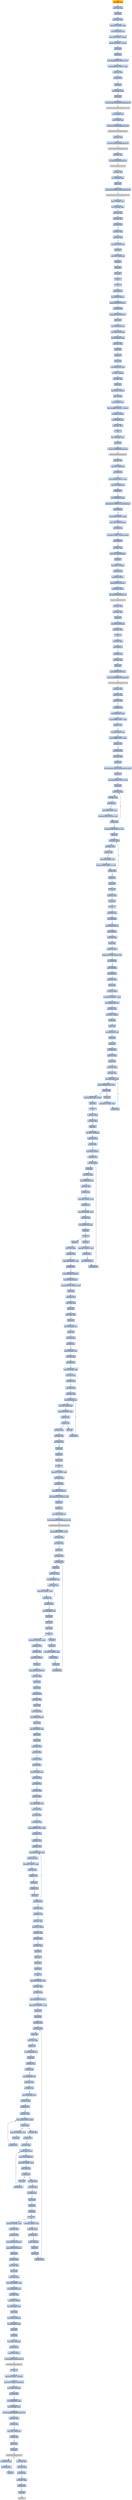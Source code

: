 digraph G {
node[shape=rectangle,style=filled,fillcolor=lightsteelblue,color=lightsteelblue]
bgcolor="transparent"
a0x0040e459call_0x00415e2b[label="start\ncall 0x00415e2b",color="lightgrey",fillcolor="orange"];
a0x00415e2bmovl_edi_edi[label="0x00415e2b\nmovl %edi, %edi"];
a0x00415e2dpushl_ebp[label="0x00415e2d\npushl %ebp"];
a0x00415e2emovl_esp_ebp[label="0x00415e2e\nmovl %esp, %ebp"];
a0x00415e30subl_0x10UINT8_esp[label="0x00415e30\nsubl $0x10<UINT8>, %esp"];
a0x00415e33movl_0x004255d4_eax[label="0x00415e33\nmovl 0x004255d4, %eax"];
a0x00415e38andl_0x0UINT8__8ebp_[label="0x00415e38\nandl $0x0<UINT8>, -8(%ebp)"];
a0x00415e3candl_0x0UINT8__4ebp_[label="0x00415e3c\nandl $0x0<UINT8>, -4(%ebp)"];
a0x00415e40pushl_ebx[label="0x00415e40\npushl %ebx"];
a0x00415e41pushl_edi[label="0x00415e41\npushl %edi"];
a0x00415e42movl_0xbb40e64eUINT32_edi[label="0x00415e42\nmovl $0xbb40e64e<UINT32>, %edi"];
a0x00415e47movl_0xffff0000UINT32_ebx[label="0x00415e47\nmovl $0xffff0000<UINT32>, %ebx"];
a0x00415e4ccmpl_edi_eax[label="0x00415e4c\ncmpl %edi, %eax"];
a0x00415e4eje_0x00415e5d[label="0x00415e4e\nje 0x00415e5d"];
a0x00415e5dpushl_esi[label="0x00415e5d\npushl %esi"];
a0x00415e5eleal__8ebp__eax[label="0x00415e5e\nleal -8(%ebp), %eax"];
a0x00415e61pushl_eax[label="0x00415e61\npushl %eax"];
a0x00415e62call_GetSystemTimeAsFileTime_kernel32_dll[label="0x00415e62\ncall GetSystemTimeAsFileTime@kernel32.dll"];
GetSystemTimeAsFileTime_kernel32_dll[label="GetSystemTimeAsFileTime@kernel32.dll",color="lightgrey",fillcolor="lightgrey"];
a0x00415e68movl__4ebp__esi[label="0x00415e68\nmovl -4(%ebp), %esi"];
a0x00415e6bxorl__8ebp__esi[label="0x00415e6b\nxorl -8(%ebp), %esi"];
a0x00415e6ecall_GetCurrentProcessId_kernel32_dll[label="0x00415e6e\ncall GetCurrentProcessId@kernel32.dll"];
GetCurrentProcessId_kernel32_dll[label="GetCurrentProcessId@kernel32.dll",color="lightgrey",fillcolor="lightgrey"];
a0x00415e74xorl_eax_esi[label="0x00415e74\nxorl %eax, %esi"];
a0x00415e76call_GetCurrentThreadId_kernel32_dll[label="0x00415e76\ncall GetCurrentThreadId@kernel32.dll"];
GetCurrentThreadId_kernel32_dll[label="GetCurrentThreadId@kernel32.dll",color="lightgrey",fillcolor="lightgrey"];
a0x00415e7cxorl_eax_esi[label="0x00415e7c\nxorl %eax, %esi"];
a0x00415e7ecall_GetTickCount_kernel32_dll[label="0x00415e7e\ncall GetTickCount@kernel32.dll"];
GetTickCount_kernel32_dll[label="GetTickCount@kernel32.dll",color="lightgrey",fillcolor="lightgrey"];
a0x00415e84xorl_eax_esi[label="0x00415e84\nxorl %eax, %esi"];
a0x00415e86leal__16ebp__eax[label="0x00415e86\nleal -16(%ebp), %eax"];
a0x00415e89pushl_eax[label="0x00415e89\npushl %eax"];
a0x00415e8acall_QueryPerformanceCounter_kernel32_dll[label="0x00415e8a\ncall QueryPerformanceCounter@kernel32.dll"];
QueryPerformanceCounter_kernel32_dll[label="QueryPerformanceCounter@kernel32.dll",color="lightgrey",fillcolor="lightgrey"];
a0x00415e90movl__12ebp__eax[label="0x00415e90\nmovl -12(%ebp), %eax"];
a0x00415e93xorl__16ebp__eax[label="0x00415e93\nxorl -16(%ebp), %eax"];
a0x00415e96xorl_eax_esi[label="0x00415e96\nxorl %eax, %esi"];
a0x00415e98cmpl_edi_esi[label="0x00415e98\ncmpl %edi, %esi"];
a0x00415e9ajne_0x00415ea3[label="0x00415e9a\njne 0x00415ea3"];
a0x00415ea3testl_esi_ebx[label="0x00415ea3\ntestl %esi, %ebx"];
a0x00415ea5jne_0x00415eb3[label="0x00415ea5\njne 0x00415eb3"];
a0x00415eb3movl_esi_0x004255d4[label="0x00415eb3\nmovl %esi, 0x004255d4"];
a0x00415eb9notl_esi[label="0x00415eb9\nnotl %esi"];
a0x00415ebbmovl_esi_0x004255d8[label="0x00415ebb\nmovl %esi, 0x004255d8"];
a0x00415ec1popl_esi[label="0x00415ec1\npopl %esi"];
a0x00415ec2popl_edi[label="0x00415ec2\npopl %edi"];
a0x00415ec3popl_ebx[label="0x00415ec3\npopl %ebx"];
a0x00415ec4leave_[label="0x00415ec4\nleave "];
a0x00415ec5ret[label="0x00415ec5\nret"];
a0x0040e45ejmp_0x0040e2ec[label="0x0040e45e\njmp 0x0040e2ec"];
a0x0040e2ecpushl_0x58UINT8[label="0x0040e2ec\npushl $0x58<UINT8>"];
a0x0040e2eepushl_0x423970UINT32[label="0x0040e2ee\npushl $0x423970<UINT32>"];
a0x0040e2f3call_0x004120a0[label="0x0040e2f3\ncall 0x004120a0"];
a0x004120a0pushl_0x412100UINT32[label="0x004120a0\npushl $0x412100<UINT32>"];
a0x004120a5pushl_fs_0[label="0x004120a5\npushl %fs:0"];
a0x004120acmovl_0x10esp__eax[label="0x004120ac\nmovl 0x10(%esp), %eax"];
a0x004120b0movl_ebp_0x10esp_[label="0x004120b0\nmovl %ebp, 0x10(%esp)"];
a0x004120b4leal_0x10esp__ebp[label="0x004120b4\nleal 0x10(%esp), %ebp"];
a0x004120b8subl_eax_esp[label="0x004120b8\nsubl %eax, %esp"];
a0x004120bapushl_ebx[label="0x004120ba\npushl %ebx"];
a0x004120bbpushl_esi[label="0x004120bb\npushl %esi"];
a0x004120bcpushl_edi[label="0x004120bc\npushl %edi"];
a0x004120bdmovl_0x004255d4_eax[label="0x004120bd\nmovl 0x004255d4, %eax"];
a0x004120c2xorl_eax__4ebp_[label="0x004120c2\nxorl %eax, -4(%ebp)"];
a0x004120c5xorl_ebp_eax[label="0x004120c5\nxorl %ebp, %eax"];
a0x004120c7pushl_eax[label="0x004120c7\npushl %eax"];
a0x004120c8movl_esp__24ebp_[label="0x004120c8\nmovl %esp, -24(%ebp)"];
a0x004120cbpushl__8ebp_[label="0x004120cb\npushl -8(%ebp)"];
a0x004120cemovl__4ebp__eax[label="0x004120ce\nmovl -4(%ebp), %eax"];
a0x004120d1movl_0xfffffffeUINT32__4ebp_[label="0x004120d1\nmovl $0xfffffffe<UINT32>, -4(%ebp)"];
a0x004120d8movl_eax__8ebp_[label="0x004120d8\nmovl %eax, -8(%ebp)"];
a0x004120dbleal__16ebp__eax[label="0x004120db\nleal -16(%ebp), %eax"];
a0x004120demovl_eax_fs_0[label="0x004120de\nmovl %eax, %fs:0"];
a0x004120e4ret[label="0x004120e4\nret"];
a0x0040e2f8leal__104ebp__eax[label="0x0040e2f8\nleal -104(%ebp), %eax"];
a0x0040e2fbpushl_eax[label="0x0040e2fb\npushl %eax"];
a0x0040e2fccall_GetStartupInfoW_kernel32_dll[label="0x0040e2fc\ncall GetStartupInfoW@kernel32.dll"];
GetStartupInfoW_kernel32_dll[label="GetStartupInfoW@kernel32.dll",color="lightgrey",fillcolor="lightgrey"];
a0x0040e302xorl_esi_esi[label="0x0040e302\nxorl %esi, %esi"];
a0x0040e304cmpl_esi_0x00428348[label="0x0040e304\ncmpl %esi, 0x00428348"];
a0x0040e30ajne_0x0040e317[label="0x0040e30a\njne 0x0040e317"];
a0x0040e317movl_0x5a4dUINT32_eax[label="0x0040e317\nmovl $0x5a4d<UINT32>, %eax"];
a0x0040e31ccmpw_ax_0x00400000[label="0x0040e31c\ncmpw %ax, 0x00400000"];
a0x0040e323je_0x0040e32a[label="0x0040e323\nje 0x0040e32a"];
a0x0040e32amovl_0x0040003c_eax[label="0x0040e32a\nmovl 0x0040003c, %eax"];
a0x0040e32fcmpl_0x4550UINT32_0x400000eax_[label="0x0040e32f\ncmpl $0x4550<UINT32>, 0x400000(%eax)"];
a0x0040e339jne_0x0040e325[label="0x0040e339\njne 0x0040e325"];
a0x0040e33bmovl_0x10bUINT32_ecx[label="0x0040e33b\nmovl $0x10b<UINT32>, %ecx"];
a0x0040e340cmpw_cx_0x400018eax_[label="0x0040e340\ncmpw %cx, 0x400018(%eax)"];
a0x0040e347jne_0x0040e325[label="0x0040e347\njne 0x0040e325"];
a0x0040e349cmpl_0xeUINT8_0x400074eax_[label="0x0040e349\ncmpl $0xe<UINT8>, 0x400074(%eax)"];
a0x0040e350jbe_0x0040e325[label="0x0040e350\njbe 0x0040e325"];
a0x0040e352xorl_ecx_ecx[label="0x0040e352\nxorl %ecx, %ecx"];
a0x0040e354cmpl_esi_0x4000e8eax_[label="0x0040e354\ncmpl %esi, 0x4000e8(%eax)"];
a0x0040e35asetne_cl[label="0x0040e35a\nsetne %cl"];
a0x0040e35dmovl_ecx__28ebp_[label="0x0040e35d\nmovl %ecx, -28(%ebp)"];
a0x0040e360call_0x0041228f[label="0x0040e360\ncall 0x0041228f"];
a0x0041228fpushl_0x0UINT8[label="0x0041228f\npushl $0x0<UINT8>"];
a0x00412291pushl_0x1000UINT32[label="0x00412291\npushl $0x1000<UINT32>"];
a0x00412296pushl_0x0UINT8[label="0x00412296\npushl $0x0<UINT8>"];
a0x00412298call_HeapCreate_kernel32_dll[label="0x00412298\ncall HeapCreate@kernel32.dll"];
HeapCreate_kernel32_dll[label="HeapCreate@kernel32.dll",color="lightgrey",fillcolor="lightgrey"];
a0x0041229exorl_ecx_ecx[label="0x0041229e\nxorl %ecx, %ecx"];
a0x004122a0testl_eax_eax[label="0x004122a0\ntestl %eax, %eax"];
a0x004122a2setne_cl[label="0x004122a2\nsetne %cl"];
a0x004122a5movl_eax_0x004278f0[label="0x004122a5\nmovl %eax, 0x004278f0"];
a0x004122aamovl_ecx_eax[label="0x004122aa\nmovl %ecx, %eax"];
a0x004122acret[label="0x004122ac\nret"];
a0x0040e365testl_eax_eax[label="0x0040e365\ntestl %eax, %eax"];
a0x0040e367jne_0x0040e371[label="0x0040e367\njne 0x0040e371"];
a0x0040e371call_0x004114e8[label="0x0040e371\ncall 0x004114e8"];
a0x004114e8movl_edi_edi[label="0x004114e8\nmovl %edi, %edi"];
a0x004114eapushl_edi[label="0x004114ea\npushl %edi"];
a0x004114ebpushl_0x41f160UINT32[label="0x004114eb\npushl $0x41f160<UINT32>"];
a0x004114f0call_GetModuleHandleW_kernel32_dll[label="0x004114f0\ncall GetModuleHandleW@kernel32.dll"];
GetModuleHandleW_kernel32_dll[label="GetModuleHandleW@kernel32.dll",color="lightgrey",fillcolor="lightgrey"];
a0x004114f6movl_eax_edi[label="0x004114f6\nmovl %eax, %edi"];
a0x004114f8testl_edi_edi[label="0x004114f8\ntestl %edi, %edi"];
a0x004114fajne_0x00411505[label="0x004114fa\njne 0x00411505"];
a0x004114fccall_0x00411235[label="0x004114fc\ncall 0x00411235"];
a0x00411235movl_0x00425d5c_eax[label="0x00411235\nmovl 0x00425d5c, %eax"];
a0x0041123acmpl_0xffffffffUINT8_eax[label="0x0041123a\ncmpl $0xffffffff<UINT8>, %eax"];
a0x0041123dje_0x00411255[label="0x0041123d\nje 0x00411255"];
a0x00411255movl_0x00425d60_eax[label="0x00411255\nmovl 0x00425d60, %eax"];
a0x0041125acmpl_0xffffffffUINT8_eax[label="0x0041125a\ncmpl $0xffffffff<UINT8>, %eax"];
a0x0041125dje_0x0041126d[label="0x0041125d\nje 0x0041126d"];
a0x0041126djmp_0x00412393[label="0x0041126d\njmp 0x00412393"];
a0x00412393movl_edi_edi[label="0x00412393\nmovl %edi, %edi"];
a0x00412395pushl_ebx[label="0x00412395\npushl %ebx"];
a0x00412396movl_DeleteCriticalSection_kernel32_dll_ebx[label="0x00412396\nmovl DeleteCriticalSection@kernel32.dll, %ebx"];
a0x0041239cpushl_esi[label="0x0041239c\npushl %esi"];
a0x0041239dmovl_0x425db0UINT32_esi[label="0x0041239d\nmovl $0x425db0<UINT32>, %esi"];
a0x004123a2pushl_edi[label="0x004123a2\npushl %edi"];
a0x004123a3movl_esi__edi[label="0x004123a3\nmovl (%esi), %edi"];
a0x004123a5testl_edi_edi[label="0x004123a5\ntestl %edi, %edi"];
a0x004123a7je_0x004123bc[label="0x004123a7\nje 0x004123bc"];
a0x004123bcaddl_0x8UINT8_esi[label="0x004123bc\naddl $0x8<UINT8>, %esi"];
a0x004123bfcmpl_0x425ed0UINT32_esi[label="0x004123bf\ncmpl $0x425ed0<UINT32>, %esi"];
a0x004123c5jl_0x004123a3[label="0x004123c5\njl 0x004123a3"];
a0x004123c7movl_0x425db0UINT32_esi[label="0x004123c7\nmovl $0x425db0<UINT32>, %esi"];
a0x004123ccpopl_edi[label="0x004123cc\npopl %edi"];
a0x004123cdmovl_esi__eax[label="0x004123cd\nmovl (%esi), %eax"];
a0x004123cftestl_eax_eax[label="0x004123cf\ntestl %eax, %eax"];
a0x004123d1je_0x004123dc[label="0x004123d1\nje 0x004123dc"];
a0x004123dcaddl_0x8UINT8_esi[label="0x004123dc\naddl $0x8<UINT8>, %esi"];
a0x004123dfcmpl_0x425ed0UINT32_esi[label="0x004123df\ncmpl $0x425ed0<UINT32>, %esi"];
a0x004123e5jl_0x004123cd[label="0x004123e5\njl 0x004123cd"];
a0x004123e7popl_esi[label="0x004123e7\npopl %esi"];
a0x004123e8popl_ebx[label="0x004123e8\npopl %ebx"];
a0x004123e9ret[label="0x004123e9\nret"];
a0x00411501xorl_eax_eax[label="0x00411501\nxorl %eax, %eax"];
a0x00411503popl_edi[label="0x00411503\npopl %edi"];
a0x00411504ret[label="0x00411504\nret"];
a0x0040e376testl_eax_eax[label="0x0040e376\ntestl %eax, %eax"];
a0x0040e378jne_0x0040e382[label="0x0040e378\njne 0x0040e382"];
a0x0040e37apushl_0x10UINT8[label="0x0040e37a\npushl $0x10<UINT8>"];
a0x0040e37ccall_0x0040e2c3[label="0x0040e37c\ncall 0x0040e2c3"];
a0x0040e2c3movl_edi_edi[label="0x0040e2c3\nmovl %edi, %edi"];
a0x0040e2c5pushl_ebp[label="0x0040e2c5\npushl %ebp"];
a0x0040e2c6movl_esp_ebp[label="0x0040e2c6\nmovl %esp, %ebp"];
a0x0040e2c8cmpl_0x1UINT8_0x00427584[label="0x0040e2c8\ncmpl $0x1<UINT8>, 0x00427584"];
a0x0040e2cfjne_0x0040e2d6[label="0x0040e2cf\njne 0x0040e2d6"];
a0x0040e2d6pushl_0x8ebp_[label="0x0040e2d6\npushl 0x8(%ebp)"];
a0x0040e2d9call_0x004152e2[label="0x0040e2d9\ncall 0x004152e2"];
a0x004152e2movl_edi_edi[label="0x004152e2\nmovl %edi, %edi"];
a0x004152e4pushl_ebp[label="0x004152e4\npushl %ebp"];
a0x004152e5movl_esp_ebp[label="0x004152e5\nmovl %esp, %ebp"];
a0x004152e7subl_0x1fcUINT32_esp[label="0x004152e7\nsubl $0x1fc<UINT32>, %esp"];
a0x004152edmovl_0x004255d4_eax[label="0x004152ed\nmovl 0x004255d4, %eax"];
a0x004152f2xorl_ebp_eax[label="0x004152f2\nxorl %ebp, %eax"];
a0x004152f4movl_eax__4ebp_[label="0x004152f4\nmovl %eax, -4(%ebp)"];
a0x004152f7pushl_ebx[label="0x004152f7\npushl %ebx"];
a0x004152f8pushl_esi[label="0x004152f8\npushl %esi"];
a0x004152f9movl_0x8ebp__esi[label="0x004152f9\nmovl 0x8(%ebp), %esi"];
a0x004152fcpushl_edi[label="0x004152fc\npushl %edi"];
a0x004152fdpushl_esi[label="0x004152fd\npushl %esi"];
a0x004152fecall_0x004152bc[label="0x004152fe\ncall 0x004152bc"];
a0x004152bcmovl_edi_edi[label="0x004152bc\nmovl %edi, %edi"];
a0x004152bepushl_ebp[label="0x004152be\npushl %ebp"];
a0x004152bfmovl_esp_ebp[label="0x004152bf\nmovl %esp, %ebp"];
a0x004152c1xorl_eax_eax[label="0x004152c1\nxorl %eax, %eax"];
a0x004152c3movl_0x8ebp__ecx[label="0x004152c3\nmovl 0x8(%ebp), %ecx"];
a0x004152c6cmpl_0x41fa48eax8__ecx[label="0x004152c6\ncmpl 0x41fa48(,%eax,8), %ecx"];
a0x004152cdje_0x004152d9[label="0x004152cd\nje 0x004152d9"];
a0x004152cfincl_eax[label="0x004152cf\nincl %eax"];
a0x004152d0cmpl_0x16UINT8_eax[label="0x004152d0\ncmpl $0x16<UINT8>, %eax"];
a0x004152d3jb_0x004152c3[label="0x004152d3\njb 0x004152c3"];
a0x004152d9movl_0x41fa4ceax8__eax[label="0x004152d9\nmovl 0x41fa4c(,%eax,8), %eax"];
a0x004152e0popl_ebp[label="0x004152e0\npopl %ebp"];
a0x004152e1ret[label="0x004152e1\nret"];
a0x00415303movl_eax_edi[label="0x00415303\nmovl %eax, %edi"];
a0x00415305xorl_ebx_ebx[label="0x00415305\nxorl %ebx, %ebx"];
a0x00415307popl_ecx[label="0x00415307\npopl %ecx"];
a0x00415308movl_edi__508ebp_[label="0x00415308\nmovl %edi, -508(%ebp)"];
a0x0041530ecmpl_ebx_edi[label="0x0041530e\ncmpl %ebx, %edi"];
a0x00415310je_0x00415482[label="0x00415310\nje 0x00415482"];
a0x00415316pushl_0x3UINT8[label="0x00415316\npushl $0x3<UINT8>"];
a0x00415318call_0x0041c218[label="0x00415318\ncall 0x0041c218"];
a0x0041c218movl_edi_edi[label="0x0041c218\nmovl %edi, %edi"];
a0x0041c21apushl_ebp[label="0x0041c21a\npushl %ebp"];
a0x0041c21bmovl_esp_ebp[label="0x0041c21b\nmovl %esp, %ebp"];
a0x0041c21dmovl_0x8ebp__ecx[label="0x0041c21d\nmovl 0x8(%ebp), %ecx"];
a0x0041c220testl_ecx_ecx[label="0x0041c220\ntestl %ecx, %ecx"];
a0x0041c222js_0x0041c242[label="0x0041c222\njs 0x0041c242"];
a0x0041c224cmpl_0x2UINT8_ecx[label="0x0041c224\ncmpl $0x2<UINT8>, %ecx"];
a0x0041c227jle_0x0041c235[label="0x0041c227\njle 0x0041c235"];
a0x0041c229cmpl_0x3UINT8_ecx[label="0x0041c229\ncmpl $0x3<UINT8>, %ecx"];
a0x0041c22cjne_0x0041c242[label="0x0041c22c\njne 0x0041c242"];
a0x0041c22emovl_0x00427584_eax[label="0x0041c22e\nmovl 0x00427584, %eax"];
a0x0041c233popl_ebp[label="0x0041c233\npopl %ebp"];
a0x0041c234ret[label="0x0041c234\nret"];
a0x0041531dpopl_ecx[label="0x0041531d\npopl %ecx"];
a0x0041531ecmpl_0x1UINT8_eax[label="0x0041531e\ncmpl $0x1<UINT8>, %eax"];
a0x00415321je_0x0041542e[label="0x00415321\nje 0x0041542e"];
a0x00415327pushl_0x3UINT8[label="0x00415327\npushl $0x3<UINT8>"];
a0x00415329call_0x0041c218[label="0x00415329\ncall 0x0041c218"];
a0x0041532epopl_ecx[label="0x0041532e\npopl %ecx"];
a0x0041532ftestl_eax_eax[label="0x0041532f\ntestl %eax, %eax"];
a0x00415331jne_0x00415340[label="0x00415331\njne 0x00415340"];
a0x00415340cmpl_0xfcUINT32_esi[label="0x00415340\ncmpl $0xfc<UINT32>, %esi"];
a0x00415346je_0x00415482[label="0x00415346\nje 0x00415482"];
a0x0041534cpushl_0x41fb84UINT32[label="0x0041534c\npushl $0x41fb84<UINT32>"];
a0x00415351pushl_0x314UINT32[label="0x00415351\npushl $0x314<UINT32>"];
a0x00415356movl_0x427a70UINT32_edi[label="0x00415356\nmovl $0x427a70<UINT32>, %edi"];
a0x0041535bpushl_edi[label="0x0041535b\npushl %edi"];
a0x0041535ccall_0x0041c1b5[label="0x0041535c\ncall 0x0041c1b5"];
a0x0041c1b5movl_edi_edi[label="0x0041c1b5\nmovl %edi, %edi"];
a0x0041c1b7pushl_ebp[label="0x0041c1b7\npushl %ebp"];
a0x0041c1b8movl_esp_ebp[label="0x0041c1b8\nmovl %esp, %ebp"];
a0x0041c1bapushl_esi[label="0x0041c1ba\npushl %esi"];
a0x0041c1bbmovl_0x8ebp__esi[label="0x0041c1bb\nmovl 0x8(%ebp), %esi"];
a0x0041c1bepushl_edi[label="0x0041c1be\npushl %edi"];
a0x0041c1bftestl_esi_esi[label="0x0041c1bf\ntestl %esi, %esi"];
a0x0041c1c1je_0x0041c1ca[label="0x0041c1c1\nje 0x0041c1ca"];
a0x0041c1c3movl_0xcebp__edi[label="0x0041c1c3\nmovl 0xc(%ebp), %edi"];
a0x0041c1c6testl_edi_edi[label="0x0041c1c6\ntestl %edi, %edi"];
a0x0041c1c8jne_0x0041c1df[label="0x0041c1c8\njne 0x0041c1df"];
a0x0041c1dfmovl_0x10ebp__eax[label="0x0041c1df\nmovl 0x10(%ebp), %eax"];
a0x0041c1e2testl_eax_eax[label="0x0041c1e2\ntestl %eax, %eax"];
a0x0041c1e4jne_0x0041c1eb[label="0x0041c1e4\njne 0x0041c1eb"];
a0x0041c1ebmovl_esi_edx[label="0x0041c1eb\nmovl %esi, %edx"];
a0x0041c1edsubl_eax_edx[label="0x0041c1ed\nsubl %eax, %edx"];
a0x0041c1efmovzwl_eax__ecx[label="0x0041c1ef\nmovzwl (%eax), %ecx"];
a0x0041c1f2movw_cx_edxeax_[label="0x0041c1f2\nmovw %cx, (%edx,%eax)"];
a0x0041c1f6addl_0x2UINT8_eax[label="0x0041c1f6\naddl $0x2<UINT8>, %eax"];
a0x0041c1f9testw_cx_cx[label="0x0041c1f9\ntestw %cx, %cx"];
a0x0041c1fcje_0x0041c201[label="0x0041c1fc\nje 0x0041c201"];
a0x0041c1fedecl_edi[label="0x0041c1fe\ndecl %edi"];
a0x0041c1ffjne_0x0041c1ef[label="0x0041c1ff\njne 0x0041c1ef"];
a0x0041c201xorl_eax_eax[label="0x0041c201\nxorl %eax, %eax"];
a0x0041c203testl_edi_edi[label="0x0041c203\ntestl %edi, %edi"];
a0x0041c205jne_0x0041c1db[label="0x0041c205\njne 0x0041c1db"];
a0x0041c1dbpopl_edi[label="0x0041c1db\npopl %edi"];
a0x0041c1dcpopl_esi[label="0x0041c1dc\npopl %esi"];
a0x0041c1ddpopl_ebp[label="0x0041c1dd\npopl %ebp"];
a0x0041c1deret[label="0x0041c1de\nret"];
a0x00415361addl_0xcUINT8_esp[label="0x00415361\naddl $0xc<UINT8>, %esp"];
a0x00415364testl_eax_eax[label="0x00415364\ntestl %eax, %eax"];
a0x00415366jne_0x00415424[label="0x00415366\njne 0x00415424"];
a0x0041536cpushl_0x104UINT32[label="0x0041536c\npushl $0x104<UINT32>"];
a0x00415371movl_0x427aa2UINT32_esi[label="0x00415371\nmovl $0x427aa2<UINT32>, %esi"];
a0x00415376pushl_esi[label="0x00415376\npushl %esi"];
a0x00415377pushl_ebx[label="0x00415377\npushl %ebx"];
a0x00415378movw_ax_0x00427caa[label="0x00415378\nmovw %ax, 0x00427caa"];
a0x0041537ecall_GetModuleFileNameW_kernel32_dll[label="0x0041537e\ncall GetModuleFileNameW@kernel32.dll"];
GetModuleFileNameW_kernel32_dll[label="GetModuleFileNameW@kernel32.dll",color="lightgrey",fillcolor="lightgrey"];
a0x00415384movl_0x2fbUINT32_ebx[label="0x00415384\nmovl $0x2fb<UINT32>, %ebx"];
a0x00415389testl_eax_eax[label="0x00415389\ntestl %eax, %eax"];
a0x0041538bjne_0x004153ac[label="0x0041538b\njne 0x004153ac"];
a0x004153acpushl_esi[label="0x004153ac\npushl %esi"];
a0x004153adcall_0x00414c50[label="0x004153ad\ncall 0x00414c50"];
a0x00414c50movl_edi_edi[label="0x00414c50\nmovl %edi, %edi"];
a0x00414c52pushl_ebp[label="0x00414c52\npushl %ebp"];
a0x00414c53movl_esp_ebp[label="0x00414c53\nmovl %esp, %ebp"];
a0x00414c55movl_0x8ebp__eax[label="0x00414c55\nmovl 0x8(%ebp), %eax"];
a0x00414c58movw_eax__cx[label="0x00414c58\nmovw (%eax), %cx"];
a0x00414c5baddl_0x2UINT8_eax[label="0x00414c5b\naddl $0x2<UINT8>, %eax"];
a0x00414c5etestw_cx_cx[label="0x00414c5e\ntestw %cx, %cx"];
a0x00414c61jne_0x00414c58[label="0x00414c61\njne 0x00414c58"];
a0x00414c63subl_0x8ebp__eax[label="0x00414c63\nsubl 0x8(%ebp), %eax"];
a0x00414c66sarl_eax[label="0x00414c66\nsarl %eax"];
a0x00414c68decl_eax[label="0x00414c68\ndecl %eax"];
a0x00414c69popl_ebp[label="0x00414c69\npopl %ebp"];
a0x00414c6aret[label="0x00414c6a\nret"];
a0x004153b2incl_eax[label="0x004153b2\nincl %eax"];
a0x004153b3popl_ecx[label="0x004153b3\npopl %ecx"];
a0x004153b4cmpl_0x3cUINT8_eax[label="0x004153b4\ncmpl $0x3c<UINT8>, %eax"];
a0x004153b7jbe_0x004153e3[label="0x004153b7\njbe 0x004153e3"];
a0x004153b9pushl_esi[label="0x004153b9\npushl %esi"];
a0x004153bacall_0x00414c50[label="0x004153ba\ncall 0x00414c50"];
a0x004153bfleal_0x427a2ceax2__eax[label="0x004153bf\nleal 0x427a2c(,%eax,2), %eax"];
a0x004153c6movl_eax_ecx[label="0x004153c6\nmovl %eax, %ecx"];
a0x004153c8subl_esi_ecx[label="0x004153c8\nsubl %esi, %ecx"];
a0x004153capushl_0x3UINT8[label="0x004153ca\npushl $0x3<UINT8>"];
a0x004153ccsarl_ecx[label="0x004153cc\nsarl %ecx"];
a0x004153cepushl_0x41fb4cUINT32[label="0x004153ce\npushl $0x41fb4c<UINT32>"];
a0x004153d3subl_ecx_ebx[label="0x004153d3\nsubl %ecx, %ebx"];
a0x004153d5pushl_ebx[label="0x004153d5\npushl %ebx"];
a0x004153d6pushl_eax[label="0x004153d6\npushl %eax"];
a0x004153d7call_0x004156a6[label="0x004153d7\ncall 0x004156a6"];
a0x004156a6movl_edi_edi[label="0x004156a6\nmovl %edi, %edi"];
a0x004156a8pushl_ebp[label="0x004156a8\npushl %ebp"];
a0x004156a9movl_esp_ebp[label="0x004156a9\nmovl %esp, %ebp"];
a0x004156abmovl_0x8ebp__edx[label="0x004156ab\nmovl 0x8(%ebp), %edx"];
a0x004156aepushl_ebx[label="0x004156ae\npushl %ebx"];
a0x004156afmovl_0x14ebp__ebx[label="0x004156af\nmovl 0x14(%ebp), %ebx"];
a0x004156b2pushl_esi[label="0x004156b2\npushl %esi"];
a0x004156b3pushl_edi[label="0x004156b3\npushl %edi"];
a0x004156b4testl_ebx_ebx[label="0x004156b4\ntestl %ebx, %ebx"];
a0x004156b6jne_0x004156c8[label="0x004156b6\njne 0x004156c8"];
a0x004156c8testl_edx_edx[label="0x004156c8\ntestl %edx, %edx"];
a0x004156caje_0x004156d3[label="0x004156ca\nje 0x004156d3"];
a0x004156ccmovl_0xcebp__edi[label="0x004156cc\nmovl 0xc(%ebp), %edi"];
a0x004156cftestl_edi_edi[label="0x004156cf\ntestl %edi, %edi"];
a0x004156d1jne_0x004156e6[label="0x004156d1\njne 0x004156e6"];
a0x004156e6testl_ebx_ebx[label="0x004156e6\ntestl %ebx, %ebx"];
a0x004156e8jne_0x004156f1[label="0x004156e8\njne 0x004156f1"];
a0x004156f1movl_0x10ebp__ecx[label="0x004156f1\nmovl 0x10(%ebp), %ecx"];
a0x004156f4testl_ecx_ecx[label="0x004156f4\ntestl %ecx, %ecx"];
a0x004156f6jne_0x004156ff[label="0x004156f6\njne 0x004156ff"];
a0x004156ffmovl_edx_eax[label="0x004156ff\nmovl %edx, %eax"];
a0x00415701cmpl_0xffffffffUINT8_ebx[label="0x00415701\ncmpl $0xffffffff<UINT8>, %ebx"];
a0x00415704jne_0x0041571e[label="0x00415704\njne 0x0041571e"];
a0x0041571emovl_ecx_esi[label="0x0041571e\nmovl %ecx, %esi"];
a0x00415720subl_edx_esi[label="0x00415720\nsubl %edx, %esi"];
a0x00415722movzwl_esieax__ecx[label="0x00415722\nmovzwl (%esi,%eax), %ecx"];
a0x00415726movw_cx_eax_[label="0x00415726\nmovw %cx, (%eax)"];
a0x00415729addl_0x2UINT8_eax[label="0x00415729\naddl $0x2<UINT8>, %eax"];
a0x0041572ctestw_cx_cx[label="0x0041572c\ntestw %cx, %cx"];
a0x0041572fje_0x00415737[label="0x0041572f\nje 0x00415737"];
a0x00415731decl_edi[label="0x00415731\ndecl %edi"];
a0x00415732je_0x00415737[label="0x00415732\nje 0x00415737"];
a0x00415734decl_ebx[label="0x00415734\ndecl %ebx"];
a0x00415735jne_0x00415722[label="0x00415735\njne 0x00415722"];
a0x00415737testl_ebx_ebx[label="0x00415737\ntestl %ebx, %ebx"];
a0x00415739jne_0x00415740[label="0x00415739\njne 0x00415740"];
a0x0041573bxorl_ecx_ecx[label="0x0041573b\nxorl %ecx, %ecx"];
a0x0041573dmovw_cx_eax_[label="0x0041573d\nmovw %cx, (%eax)"];
a0x00415740testl_edi_edi[label="0x00415740\ntestl %edi, %edi"];
a0x00415742jne_0x004156c1[label="0x00415742\njne 0x004156c1"];
a0x004156c1xorl_eax_eax[label="0x004156c1\nxorl %eax, %eax"];
a0x004156c3popl_edi[label="0x004156c3\npopl %edi"];
a0x004156c4popl_esi[label="0x004156c4\npopl %esi"];
a0x004156c5popl_ebx[label="0x004156c5\npopl %ebx"];
a0x004156c6popl_ebp[label="0x004156c6\npopl %ebp"];
a0x004156c7ret[label="0x004156c7\nret"];
a0x004153dcaddl_0x14UINT8_esp[label="0x004153dc\naddl $0x14<UINT8>, %esp"];
a0x004153dftestl_eax_eax[label="0x004153df\ntestl %eax, %eax"];
a0x004153e1jne_0x004153a0[label="0x004153e1\njne 0x004153a0"];
a0x004153e3pushl_0x41fb44UINT32[label="0x004153e3\npushl $0x41fb44<UINT32>"];
a0x004153e8movl_0x314UINT32_esi[label="0x004153e8\nmovl $0x314<UINT32>, %esi"];
a0x004153edpushl_esi[label="0x004153ed\npushl %esi"];
a0x004153eepushl_edi[label="0x004153ee\npushl %edi"];
a0x004153efcall_0x0041c140[label="0x004153ef\ncall 0x0041c140"];
a0x0041c140movl_edi_edi[label="0x0041c140\nmovl %edi, %edi"];
a0x0041c142pushl_ebp[label="0x0041c142\npushl %ebp"];
a0x0041c143movl_esp_ebp[label="0x0041c143\nmovl %esp, %ebp"];
a0x0041c145pushl_esi[label="0x0041c145\npushl %esi"];
a0x0041c146movl_0x8ebp__esi[label="0x0041c146\nmovl 0x8(%ebp), %esi"];
a0x0041c149pushl_edi[label="0x0041c149\npushl %edi"];
a0x0041c14atestl_esi_esi[label="0x0041c14a\ntestl %esi, %esi"];
a0x0041c14cje_0x0041c155[label="0x0041c14c\nje 0x0041c155"];
a0x0041c14emovl_0xcebp__edi[label="0x0041c14e\nmovl 0xc(%ebp), %edi"];
a0x0041c151testl_edi_edi[label="0x0041c151\ntestl %edi, %edi"];
a0x0041c153jne_0x0041c16a[label="0x0041c153\njne 0x0041c16a"];
a0x0041c16amovl_0x10ebp__ecx[label="0x0041c16a\nmovl 0x10(%ebp), %ecx"];
a0x0041c16dtestl_ecx_ecx[label="0x0041c16d\ntestl %ecx, %ecx"];
a0x0041c16fjne_0x0041c178[label="0x0041c16f\njne 0x0041c178"];
a0x0041c178movl_esi_edx[label="0x0041c178\nmovl %esi, %edx"];
a0x0041c17acmpw_0x0UINT8_edx_[label="0x0041c17a\ncmpw $0x0<UINT8>, (%edx)"];
a0x0041c17eje_0x0041c186[label="0x0041c17e\nje 0x0041c186"];
a0x0041c180addl_0x2UINT8_edx[label="0x0041c180\naddl $0x2<UINT8>, %edx"];
a0x0041c183decl_edi[label="0x0041c183\ndecl %edi"];
a0x0041c184jne_0x0041c17a[label="0x0041c184\njne 0x0041c17a"];
a0x0041c186testl_edi_edi[label="0x0041c186\ntestl %edi, %edi"];
a0x0041c188je_0x0041c171[label="0x0041c188\nje 0x0041c171"];
a0x0041c18asubl_ecx_edx[label="0x0041c18a\nsubl %ecx, %edx"];
a0x0041c18cmovzwl_ecx__eax[label="0x0041c18c\nmovzwl (%ecx), %eax"];
a0x0041c18fmovw_ax_edxecx_[label="0x0041c18f\nmovw %ax, (%edx,%ecx)"];
a0x0041c193addl_0x2UINT8_ecx[label="0x0041c193\naddl $0x2<UINT8>, %ecx"];
a0x0041c196testw_ax_ax[label="0x0041c196\ntestw %ax, %ax"];
a0x0041c199je_0x0041c19e[label="0x0041c199\nje 0x0041c19e"];
a0x0041c19bdecl_edi[label="0x0041c19b\ndecl %edi"];
a0x0041c19cjne_0x0041c18c[label="0x0041c19c\njne 0x0041c18c"];
a0x0041c19exorl_eax_eax[label="0x0041c19e\nxorl %eax, %eax"];
a0x0041c1a0testl_edi_edi[label="0x0041c1a0\ntestl %edi, %edi"];
a0x0041c1a2jne_0x0041c166[label="0x0041c1a2\njne 0x0041c166"];
a0x0041c166popl_edi[label="0x0041c166\npopl %edi"];
a0x0041c167popl_esi[label="0x0041c167\npopl %esi"];
a0x0041c168popl_ebp[label="0x0041c168\npopl %ebp"];
a0x0041c169ret[label="0x0041c169\nret"];
a0x004153f4addl_0xcUINT8_esp[label="0x004153f4\naddl $0xc<UINT8>, %esp"];
a0x004153f7testl_eax_eax[label="0x004153f7\ntestl %eax, %eax"];
a0x004153f9jne_0x004153a0[label="0x004153f9\njne 0x004153a0"];
a0x004153fbpushl__508ebp_[label="0x004153fb\npushl -508(%ebp)"];
a0x00415401pushl_esi[label="0x00415401\npushl %esi"];
a0x00415402pushl_edi[label="0x00415402\npushl %edi"];
a0x00415403call_0x0041c140[label="0x00415403\ncall 0x0041c140"];
a0x00415408addl_0xcUINT8_esp[label="0x00415408\naddl $0xc<UINT8>, %esp"];
a0x0041540btestl_eax_eax[label="0x0041540b\ntestl %eax, %eax"];
a0x0041540djne_0x004153a0[label="0x0041540d\njne 0x004153a0"];
a0x0041540fpushl_0x12010UINT32[label="0x0041540f\npushl $0x12010<UINT32>"];
a0x00415414pushl_0x41faf8UINT32[label="0x00415414\npushl $0x41faf8<UINT32>"];
a0x00415419pushl_edi[label="0x00415419\npushl %edi"];
a0x0041541acall_0x0041bfd4[label="0x0041541a\ncall 0x0041bfd4"];
a0x0041bfd4movl_edi_edi[label="0x0041bfd4\nmovl %edi, %edi"];
a0x0041bfd6pushl_ebp[label="0x0041bfd6\npushl %ebp"];
a0x0041bfd7movl_esp_ebp[label="0x0041bfd7\nmovl %esp, %ebp"];
a0x0041bfd9subl_0x24UINT8_esp[label="0x0041bfd9\nsubl $0x24<UINT8>, %esp"];
a0x0041bfdcmovl_0x004255d4_eax[label="0x0041bfdc\nmovl 0x004255d4, %eax"];
a0x0041bfe1xorl_ebp_eax[label="0x0041bfe1\nxorl %ebp, %eax"];
a0x0041bfe3movl_eax__4ebp_[label="0x0041bfe3\nmovl %eax, -4(%ebp)"];
a0x0041bfe6movl_0x8ebp__eax[label="0x0041bfe6\nmovl 0x8(%ebp), %eax"];
a0x0041bfe9pushl_ebx[label="0x0041bfe9\npushl %ebx"];
a0x0041bfeamovl_eax__32ebp_[label="0x0041bfea\nmovl %eax, -32(%ebp)"];
a0x0041bfedmovl_0xcebp__eax[label="0x0041bfed\nmovl 0xc(%ebp), %eax"];
a0x0041bff0pushl_esi[label="0x0041bff0\npushl %esi"];
a0x0041bff1pushl_edi[label="0x0041bff1\npushl %edi"];
a0x0041bff2movl_eax__28ebp_[label="0x0041bff2\nmovl %eax, -28(%ebp)"];
a0x0041bff5call_0x004111ef[label="0x0041bff5\ncall 0x004111ef"];
a0x004111efpushl_0x0UINT8[label="0x004111ef\npushl $0x0<UINT8>"];
a0x004111f1call_EncodePointer_kernel32_dll[label="0x004111f1\ncall EncodePointer@kernel32.dll"];
EncodePointer_kernel32_dll[label="EncodePointer@kernel32.dll",color="lightgrey",fillcolor="lightgrey"];
a0x004111f7ret[label="0x004111f7\nret"];
a0x0041bffaandl_0x0UINT8__20ebp_[label="0x0041bffa\nandl $0x0<UINT8>, -20(%ebp)"];
a0x0041bffecmpl_0x0UINT8_0x004281f4[label="0x0041bffe\ncmpl $0x0<UINT8>, 0x004281f4"];
a0x0041c005movl_eax__24ebp_[label="0x0041c005\nmovl %eax, -24(%ebp)"];
a0x0041c008jne_0x0041c087[label="0x0041c008\njne 0x0041c087"];
a0x0041c087movl_0x00428200_eax[label="0x0041c087\nmovl 0x00428200, %eax"];
a0x0041c08cmovl__24ebp__ecx[label="0x0041c08c\nmovl -24(%ebp), %ecx"];
a0x0041c08fmovl_DecodePointer_kernel32_dll_esi[label="0x0041c08f\nmovl DecodePointer@kernel32.dll, %esi"];
a0x0041c095cmpl_ecx_eax[label="0x0041c095\ncmpl %ecx, %eax"];
a0x0041c097je_0x0041c0e0[label="0x0041c097\nje 0x0041c0e0"];
a0x0041c099cmpl_ecx_0x00428204[label="0x0041c099\ncmpl %ecx, 0x00428204"];
a0x0041c09fje_0x0041c0e0[label="0x0041c09f\nje 0x0041c0e0"];
a0x0041c0a1pushl_eax[label="0x0041c0a1\npushl %eax"];
a0x0041c0a2call_esi[label="0x0041c0a2\ncall %esi"];
DecodePointer_kernel32_dll[label="DecodePointer@kernel32.dll",color="lightgrey",fillcolor="lightgrey"];
a0x0041c0a4pushl_0x00428204[label="0x0041c0a4\npushl 0x00428204"];
a0x0041c0aamovl_eax_edi[label="0x0041c0aa\nmovl %eax, %edi"];
a0x0041c0accall_esi[label="0x0041c0ac\ncall %esi"];
a0x0041c0aemovl_eax_ebx[label="0x0041c0ae\nmovl %eax, %ebx"];
a0x0041c0b0testl_edi_edi[label="0x0041c0b0\ntestl %edi, %edi"];
a0x0041c0b2je_0x0041c0e0[label="0x0041c0b2\nje 0x0041c0e0"];
a0x0041c0b4testl_ebx_ebx[label="0x0041c0b4\ntestl %ebx, %ebx"];
a0x0041c0b6je_0x0041c0e0[label="0x0041c0b6\nje 0x0041c0e0"];
a0x0041c0b8call_edi[label="0x0041c0b8\ncall %edi"];
a0x2eddc2c4[label="0x2eddc2c4",color="lightgrey",fillcolor="lightgrey"];
a0x0040e459call_0x00415e2b -> a0x00415e2bmovl_edi_edi [color="#000000"];
a0x00415e2bmovl_edi_edi -> a0x00415e2dpushl_ebp [color="#000000"];
a0x00415e2dpushl_ebp -> a0x00415e2emovl_esp_ebp [color="#000000"];
a0x00415e2emovl_esp_ebp -> a0x00415e30subl_0x10UINT8_esp [color="#000000"];
a0x00415e30subl_0x10UINT8_esp -> a0x00415e33movl_0x004255d4_eax [color="#000000"];
a0x00415e33movl_0x004255d4_eax -> a0x00415e38andl_0x0UINT8__8ebp_ [color="#000000"];
a0x00415e38andl_0x0UINT8__8ebp_ -> a0x00415e3candl_0x0UINT8__4ebp_ [color="#000000"];
a0x00415e3candl_0x0UINT8__4ebp_ -> a0x00415e40pushl_ebx [color="#000000"];
a0x00415e40pushl_ebx -> a0x00415e41pushl_edi [color="#000000"];
a0x00415e41pushl_edi -> a0x00415e42movl_0xbb40e64eUINT32_edi [color="#000000"];
a0x00415e42movl_0xbb40e64eUINT32_edi -> a0x00415e47movl_0xffff0000UINT32_ebx [color="#000000"];
a0x00415e47movl_0xffff0000UINT32_ebx -> a0x00415e4ccmpl_edi_eax [color="#000000"];
a0x00415e4ccmpl_edi_eax -> a0x00415e4eje_0x00415e5d [color="#000000"];
a0x00415e4eje_0x00415e5d -> a0x00415e5dpushl_esi [color="#000000",label="T"];
a0x00415e5dpushl_esi -> a0x00415e5eleal__8ebp__eax [color="#000000"];
a0x00415e5eleal__8ebp__eax -> a0x00415e61pushl_eax [color="#000000"];
a0x00415e61pushl_eax -> a0x00415e62call_GetSystemTimeAsFileTime_kernel32_dll [color="#000000"];
a0x00415e62call_GetSystemTimeAsFileTime_kernel32_dll -> GetSystemTimeAsFileTime_kernel32_dll [color="#000000"];
GetSystemTimeAsFileTime_kernel32_dll -> a0x00415e68movl__4ebp__esi [color="#000000"];
a0x00415e68movl__4ebp__esi -> a0x00415e6bxorl__8ebp__esi [color="#000000"];
a0x00415e6bxorl__8ebp__esi -> a0x00415e6ecall_GetCurrentProcessId_kernel32_dll [color="#000000"];
a0x00415e6ecall_GetCurrentProcessId_kernel32_dll -> GetCurrentProcessId_kernel32_dll [color="#000000"];
GetCurrentProcessId_kernel32_dll -> a0x00415e74xorl_eax_esi [color="#000000"];
a0x00415e74xorl_eax_esi -> a0x00415e76call_GetCurrentThreadId_kernel32_dll [color="#000000"];
a0x00415e76call_GetCurrentThreadId_kernel32_dll -> GetCurrentThreadId_kernel32_dll [color="#000000"];
GetCurrentThreadId_kernel32_dll -> a0x00415e7cxorl_eax_esi [color="#000000"];
a0x00415e7cxorl_eax_esi -> a0x00415e7ecall_GetTickCount_kernel32_dll [color="#000000"];
a0x00415e7ecall_GetTickCount_kernel32_dll -> GetTickCount_kernel32_dll [color="#000000"];
GetTickCount_kernel32_dll -> a0x00415e84xorl_eax_esi [color="#000000"];
a0x00415e84xorl_eax_esi -> a0x00415e86leal__16ebp__eax [color="#000000"];
a0x00415e86leal__16ebp__eax -> a0x00415e89pushl_eax [color="#000000"];
a0x00415e89pushl_eax -> a0x00415e8acall_QueryPerformanceCounter_kernel32_dll [color="#000000"];
a0x00415e8acall_QueryPerformanceCounter_kernel32_dll -> QueryPerformanceCounter_kernel32_dll [color="#000000"];
QueryPerformanceCounter_kernel32_dll -> a0x00415e90movl__12ebp__eax [color="#000000"];
a0x00415e90movl__12ebp__eax -> a0x00415e93xorl__16ebp__eax [color="#000000"];
a0x00415e93xorl__16ebp__eax -> a0x00415e96xorl_eax_esi [color="#000000"];
a0x00415e96xorl_eax_esi -> a0x00415e98cmpl_edi_esi [color="#000000"];
a0x00415e98cmpl_edi_esi -> a0x00415e9ajne_0x00415ea3 [color="#000000"];
a0x00415e9ajne_0x00415ea3 -> a0x00415ea3testl_esi_ebx [color="#000000",label="T"];
a0x00415ea3testl_esi_ebx -> a0x00415ea5jne_0x00415eb3 [color="#000000"];
a0x00415ea5jne_0x00415eb3 -> a0x00415eb3movl_esi_0x004255d4 [color="#000000",label="T"];
a0x00415eb3movl_esi_0x004255d4 -> a0x00415eb9notl_esi [color="#000000"];
a0x00415eb9notl_esi -> a0x00415ebbmovl_esi_0x004255d8 [color="#000000"];
a0x00415ebbmovl_esi_0x004255d8 -> a0x00415ec1popl_esi [color="#000000"];
a0x00415ec1popl_esi -> a0x00415ec2popl_edi [color="#000000"];
a0x00415ec2popl_edi -> a0x00415ec3popl_ebx [color="#000000"];
a0x00415ec3popl_ebx -> a0x00415ec4leave_ [color="#000000"];
a0x00415ec4leave_ -> a0x00415ec5ret [color="#000000"];
a0x00415ec5ret -> a0x0040e45ejmp_0x0040e2ec [color="#000000"];
a0x0040e45ejmp_0x0040e2ec -> a0x0040e2ecpushl_0x58UINT8 [color="#000000"];
a0x0040e2ecpushl_0x58UINT8 -> a0x0040e2eepushl_0x423970UINT32 [color="#000000"];
a0x0040e2eepushl_0x423970UINT32 -> a0x0040e2f3call_0x004120a0 [color="#000000"];
a0x0040e2f3call_0x004120a0 -> a0x004120a0pushl_0x412100UINT32 [color="#000000"];
a0x004120a0pushl_0x412100UINT32 -> a0x004120a5pushl_fs_0 [color="#000000"];
a0x004120a5pushl_fs_0 -> a0x004120acmovl_0x10esp__eax [color="#000000"];
a0x004120acmovl_0x10esp__eax -> a0x004120b0movl_ebp_0x10esp_ [color="#000000"];
a0x004120b0movl_ebp_0x10esp_ -> a0x004120b4leal_0x10esp__ebp [color="#000000"];
a0x004120b4leal_0x10esp__ebp -> a0x004120b8subl_eax_esp [color="#000000"];
a0x004120b8subl_eax_esp -> a0x004120bapushl_ebx [color="#000000"];
a0x004120bapushl_ebx -> a0x004120bbpushl_esi [color="#000000"];
a0x004120bbpushl_esi -> a0x004120bcpushl_edi [color="#000000"];
a0x004120bcpushl_edi -> a0x004120bdmovl_0x004255d4_eax [color="#000000"];
a0x004120bdmovl_0x004255d4_eax -> a0x004120c2xorl_eax__4ebp_ [color="#000000"];
a0x004120c2xorl_eax__4ebp_ -> a0x004120c5xorl_ebp_eax [color="#000000"];
a0x004120c5xorl_ebp_eax -> a0x004120c7pushl_eax [color="#000000"];
a0x004120c7pushl_eax -> a0x004120c8movl_esp__24ebp_ [color="#000000"];
a0x004120c8movl_esp__24ebp_ -> a0x004120cbpushl__8ebp_ [color="#000000"];
a0x004120cbpushl__8ebp_ -> a0x004120cemovl__4ebp__eax [color="#000000"];
a0x004120cemovl__4ebp__eax -> a0x004120d1movl_0xfffffffeUINT32__4ebp_ [color="#000000"];
a0x004120d1movl_0xfffffffeUINT32__4ebp_ -> a0x004120d8movl_eax__8ebp_ [color="#000000"];
a0x004120d8movl_eax__8ebp_ -> a0x004120dbleal__16ebp__eax [color="#000000"];
a0x004120dbleal__16ebp__eax -> a0x004120demovl_eax_fs_0 [color="#000000"];
a0x004120demovl_eax_fs_0 -> a0x004120e4ret [color="#000000"];
a0x004120e4ret -> a0x0040e2f8leal__104ebp__eax [color="#000000"];
a0x0040e2f8leal__104ebp__eax -> a0x0040e2fbpushl_eax [color="#000000"];
a0x0040e2fbpushl_eax -> a0x0040e2fccall_GetStartupInfoW_kernel32_dll [color="#000000"];
a0x0040e2fccall_GetStartupInfoW_kernel32_dll -> GetStartupInfoW_kernel32_dll [color="#000000"];
GetStartupInfoW_kernel32_dll -> a0x0040e302xorl_esi_esi [color="#000000"];
a0x0040e302xorl_esi_esi -> a0x0040e304cmpl_esi_0x00428348 [color="#000000"];
a0x0040e304cmpl_esi_0x00428348 -> a0x0040e30ajne_0x0040e317 [color="#000000"];
a0x0040e30ajne_0x0040e317 -> a0x0040e317movl_0x5a4dUINT32_eax [color="#000000",label="T"];
a0x0040e317movl_0x5a4dUINT32_eax -> a0x0040e31ccmpw_ax_0x00400000 [color="#000000"];
a0x0040e31ccmpw_ax_0x00400000 -> a0x0040e323je_0x0040e32a [color="#000000"];
a0x0040e323je_0x0040e32a -> a0x0040e32amovl_0x0040003c_eax [color="#000000",label="T"];
a0x0040e32amovl_0x0040003c_eax -> a0x0040e32fcmpl_0x4550UINT32_0x400000eax_ [color="#000000"];
a0x0040e32fcmpl_0x4550UINT32_0x400000eax_ -> a0x0040e339jne_0x0040e325 [color="#000000"];
a0x0040e339jne_0x0040e325 -> a0x0040e33bmovl_0x10bUINT32_ecx [color="#000000",label="F"];
a0x0040e33bmovl_0x10bUINT32_ecx -> a0x0040e340cmpw_cx_0x400018eax_ [color="#000000"];
a0x0040e340cmpw_cx_0x400018eax_ -> a0x0040e347jne_0x0040e325 [color="#000000"];
a0x0040e347jne_0x0040e325 -> a0x0040e349cmpl_0xeUINT8_0x400074eax_ [color="#000000",label="F"];
a0x0040e349cmpl_0xeUINT8_0x400074eax_ -> a0x0040e350jbe_0x0040e325 [color="#000000"];
a0x0040e350jbe_0x0040e325 -> a0x0040e352xorl_ecx_ecx [color="#000000",label="F"];
a0x0040e352xorl_ecx_ecx -> a0x0040e354cmpl_esi_0x4000e8eax_ [color="#000000"];
a0x0040e354cmpl_esi_0x4000e8eax_ -> a0x0040e35asetne_cl [color="#000000"];
a0x0040e35asetne_cl -> a0x0040e35dmovl_ecx__28ebp_ [color="#000000"];
a0x0040e35dmovl_ecx__28ebp_ -> a0x0040e360call_0x0041228f [color="#000000"];
a0x0040e360call_0x0041228f -> a0x0041228fpushl_0x0UINT8 [color="#000000"];
a0x0041228fpushl_0x0UINT8 -> a0x00412291pushl_0x1000UINT32 [color="#000000"];
a0x00412291pushl_0x1000UINT32 -> a0x00412296pushl_0x0UINT8 [color="#000000"];
a0x00412296pushl_0x0UINT8 -> a0x00412298call_HeapCreate_kernel32_dll [color="#000000"];
a0x00412298call_HeapCreate_kernel32_dll -> HeapCreate_kernel32_dll [color="#000000"];
HeapCreate_kernel32_dll -> a0x0041229exorl_ecx_ecx [color="#000000"];
a0x0041229exorl_ecx_ecx -> a0x004122a0testl_eax_eax [color="#000000"];
a0x004122a0testl_eax_eax -> a0x004122a2setne_cl [color="#000000"];
a0x004122a2setne_cl -> a0x004122a5movl_eax_0x004278f0 [color="#000000"];
a0x004122a5movl_eax_0x004278f0 -> a0x004122aamovl_ecx_eax [color="#000000"];
a0x004122aamovl_ecx_eax -> a0x004122acret [color="#000000"];
a0x004122acret -> a0x0040e365testl_eax_eax [color="#000000"];
a0x0040e365testl_eax_eax -> a0x0040e367jne_0x0040e371 [color="#000000"];
a0x0040e367jne_0x0040e371 -> a0x0040e371call_0x004114e8 [color="#000000",label="T"];
a0x0040e371call_0x004114e8 -> a0x004114e8movl_edi_edi [color="#000000"];
a0x004114e8movl_edi_edi -> a0x004114eapushl_edi [color="#000000"];
a0x004114eapushl_edi -> a0x004114ebpushl_0x41f160UINT32 [color="#000000"];
a0x004114ebpushl_0x41f160UINT32 -> a0x004114f0call_GetModuleHandleW_kernel32_dll [color="#000000"];
a0x004114f0call_GetModuleHandleW_kernel32_dll -> GetModuleHandleW_kernel32_dll [color="#000000"];
GetModuleHandleW_kernel32_dll -> a0x004114f6movl_eax_edi [color="#000000"];
a0x004114f6movl_eax_edi -> a0x004114f8testl_edi_edi [color="#000000"];
a0x004114f8testl_edi_edi -> a0x004114fajne_0x00411505 [color="#000000"];
a0x004114fajne_0x00411505 -> a0x004114fccall_0x00411235 [color="#000000",label="F"];
a0x004114fccall_0x00411235 -> a0x00411235movl_0x00425d5c_eax [color="#000000"];
a0x00411235movl_0x00425d5c_eax -> a0x0041123acmpl_0xffffffffUINT8_eax [color="#000000"];
a0x0041123acmpl_0xffffffffUINT8_eax -> a0x0041123dje_0x00411255 [color="#000000"];
a0x0041123dje_0x00411255 -> a0x00411255movl_0x00425d60_eax [color="#000000",label="T"];
a0x00411255movl_0x00425d60_eax -> a0x0041125acmpl_0xffffffffUINT8_eax [color="#000000"];
a0x0041125acmpl_0xffffffffUINT8_eax -> a0x0041125dje_0x0041126d [color="#000000"];
a0x0041125dje_0x0041126d -> a0x0041126djmp_0x00412393 [color="#000000",label="T"];
a0x0041126djmp_0x00412393 -> a0x00412393movl_edi_edi [color="#000000"];
a0x00412393movl_edi_edi -> a0x00412395pushl_ebx [color="#000000"];
a0x00412395pushl_ebx -> a0x00412396movl_DeleteCriticalSection_kernel32_dll_ebx [color="#000000"];
a0x00412396movl_DeleteCriticalSection_kernel32_dll_ebx -> a0x0041239cpushl_esi [color="#000000"];
a0x0041239cpushl_esi -> a0x0041239dmovl_0x425db0UINT32_esi [color="#000000"];
a0x0041239dmovl_0x425db0UINT32_esi -> a0x004123a2pushl_edi [color="#000000"];
a0x004123a2pushl_edi -> a0x004123a3movl_esi__edi [color="#000000"];
a0x004123a3movl_esi__edi -> a0x004123a5testl_edi_edi [color="#000000"];
a0x004123a5testl_edi_edi -> a0x004123a7je_0x004123bc [color="#000000"];
a0x004123a7je_0x004123bc -> a0x004123bcaddl_0x8UINT8_esi [color="#000000",label="T"];
a0x004123bcaddl_0x8UINT8_esi -> a0x004123bfcmpl_0x425ed0UINT32_esi [color="#000000"];
a0x004123bfcmpl_0x425ed0UINT32_esi -> a0x004123c5jl_0x004123a3 [color="#000000"];
a0x004123c5jl_0x004123a3 -> a0x004123a3movl_esi__edi [color="#000000",label="T"];
a0x004123c5jl_0x004123a3 -> a0x004123c7movl_0x425db0UINT32_esi [color="#000000",label="F"];
a0x004123c7movl_0x425db0UINT32_esi -> a0x004123ccpopl_edi [color="#000000"];
a0x004123ccpopl_edi -> a0x004123cdmovl_esi__eax [color="#000000"];
a0x004123cdmovl_esi__eax -> a0x004123cftestl_eax_eax [color="#000000"];
a0x004123cftestl_eax_eax -> a0x004123d1je_0x004123dc [color="#000000"];
a0x004123d1je_0x004123dc -> a0x004123dcaddl_0x8UINT8_esi [color="#000000",label="T"];
a0x004123dcaddl_0x8UINT8_esi -> a0x004123dfcmpl_0x425ed0UINT32_esi [color="#000000"];
a0x004123dfcmpl_0x425ed0UINT32_esi -> a0x004123e5jl_0x004123cd [color="#000000"];
a0x004123e5jl_0x004123cd -> a0x004123cdmovl_esi__eax [color="#000000",label="T"];
a0x004123e5jl_0x004123cd -> a0x004123e7popl_esi [color="#000000",label="F"];
a0x004123e7popl_esi -> a0x004123e8popl_ebx [color="#000000"];
a0x004123e8popl_ebx -> a0x004123e9ret [color="#000000"];
a0x004123e9ret -> a0x00411501xorl_eax_eax [color="#000000"];
a0x00411501xorl_eax_eax -> a0x00411503popl_edi [color="#000000"];
a0x00411503popl_edi -> a0x00411504ret [color="#000000"];
a0x00411504ret -> a0x0040e376testl_eax_eax [color="#000000"];
a0x0040e376testl_eax_eax -> a0x0040e378jne_0x0040e382 [color="#000000"];
a0x0040e378jne_0x0040e382 -> a0x0040e37apushl_0x10UINT8 [color="#000000",label="F"];
a0x0040e37apushl_0x10UINT8 -> a0x0040e37ccall_0x0040e2c3 [color="#000000"];
a0x0040e37ccall_0x0040e2c3 -> a0x0040e2c3movl_edi_edi [color="#000000"];
a0x0040e2c3movl_edi_edi -> a0x0040e2c5pushl_ebp [color="#000000"];
a0x0040e2c5pushl_ebp -> a0x0040e2c6movl_esp_ebp [color="#000000"];
a0x0040e2c6movl_esp_ebp -> a0x0040e2c8cmpl_0x1UINT8_0x00427584 [color="#000000"];
a0x0040e2c8cmpl_0x1UINT8_0x00427584 -> a0x0040e2cfjne_0x0040e2d6 [color="#000000"];
a0x0040e2cfjne_0x0040e2d6 -> a0x0040e2d6pushl_0x8ebp_ [color="#000000",label="T"];
a0x0040e2d6pushl_0x8ebp_ -> a0x0040e2d9call_0x004152e2 [color="#000000"];
a0x0040e2d9call_0x004152e2 -> a0x004152e2movl_edi_edi [color="#000000"];
a0x004152e2movl_edi_edi -> a0x004152e4pushl_ebp [color="#000000"];
a0x004152e4pushl_ebp -> a0x004152e5movl_esp_ebp [color="#000000"];
a0x004152e5movl_esp_ebp -> a0x004152e7subl_0x1fcUINT32_esp [color="#000000"];
a0x004152e7subl_0x1fcUINT32_esp -> a0x004152edmovl_0x004255d4_eax [color="#000000"];
a0x004152edmovl_0x004255d4_eax -> a0x004152f2xorl_ebp_eax [color="#000000"];
a0x004152f2xorl_ebp_eax -> a0x004152f4movl_eax__4ebp_ [color="#000000"];
a0x004152f4movl_eax__4ebp_ -> a0x004152f7pushl_ebx [color="#000000"];
a0x004152f7pushl_ebx -> a0x004152f8pushl_esi [color="#000000"];
a0x004152f8pushl_esi -> a0x004152f9movl_0x8ebp__esi [color="#000000"];
a0x004152f9movl_0x8ebp__esi -> a0x004152fcpushl_edi [color="#000000"];
a0x004152fcpushl_edi -> a0x004152fdpushl_esi [color="#000000"];
a0x004152fdpushl_esi -> a0x004152fecall_0x004152bc [color="#000000"];
a0x004152fecall_0x004152bc -> a0x004152bcmovl_edi_edi [color="#000000"];
a0x004152bcmovl_edi_edi -> a0x004152bepushl_ebp [color="#000000"];
a0x004152bepushl_ebp -> a0x004152bfmovl_esp_ebp [color="#000000"];
a0x004152bfmovl_esp_ebp -> a0x004152c1xorl_eax_eax [color="#000000"];
a0x004152c1xorl_eax_eax -> a0x004152c3movl_0x8ebp__ecx [color="#000000"];
a0x004152c3movl_0x8ebp__ecx -> a0x004152c6cmpl_0x41fa48eax8__ecx [color="#000000"];
a0x004152c6cmpl_0x41fa48eax8__ecx -> a0x004152cdje_0x004152d9 [color="#000000"];
a0x004152cdje_0x004152d9 -> a0x004152cfincl_eax [color="#000000",label="F"];
a0x004152cfincl_eax -> a0x004152d0cmpl_0x16UINT8_eax [color="#000000"];
a0x004152d0cmpl_0x16UINT8_eax -> a0x004152d3jb_0x004152c3 [color="#000000"];
a0x004152d3jb_0x004152c3 -> a0x004152c3movl_0x8ebp__ecx [color="#000000",label="T"];
a0x004152cdje_0x004152d9 -> a0x004152d9movl_0x41fa4ceax8__eax [color="#000000",label="T"];
a0x004152d9movl_0x41fa4ceax8__eax -> a0x004152e0popl_ebp [color="#000000"];
a0x004152e0popl_ebp -> a0x004152e1ret [color="#000000"];
a0x004152e1ret -> a0x00415303movl_eax_edi [color="#000000"];
a0x00415303movl_eax_edi -> a0x00415305xorl_ebx_ebx [color="#000000"];
a0x00415305xorl_ebx_ebx -> a0x00415307popl_ecx [color="#000000"];
a0x00415307popl_ecx -> a0x00415308movl_edi__508ebp_ [color="#000000"];
a0x00415308movl_edi__508ebp_ -> a0x0041530ecmpl_ebx_edi [color="#000000"];
a0x0041530ecmpl_ebx_edi -> a0x00415310je_0x00415482 [color="#000000"];
a0x00415310je_0x00415482 -> a0x00415316pushl_0x3UINT8 [color="#000000",label="F"];
a0x00415316pushl_0x3UINT8 -> a0x00415318call_0x0041c218 [color="#000000"];
a0x00415318call_0x0041c218 -> a0x0041c218movl_edi_edi [color="#000000"];
a0x0041c218movl_edi_edi -> a0x0041c21apushl_ebp [color="#000000"];
a0x0041c21apushl_ebp -> a0x0041c21bmovl_esp_ebp [color="#000000"];
a0x0041c21bmovl_esp_ebp -> a0x0041c21dmovl_0x8ebp__ecx [color="#000000"];
a0x0041c21dmovl_0x8ebp__ecx -> a0x0041c220testl_ecx_ecx [color="#000000"];
a0x0041c220testl_ecx_ecx -> a0x0041c222js_0x0041c242 [color="#000000"];
a0x0041c222js_0x0041c242 -> a0x0041c224cmpl_0x2UINT8_ecx [color="#000000",label="F"];
a0x0041c224cmpl_0x2UINT8_ecx -> a0x0041c227jle_0x0041c235 [color="#000000"];
a0x0041c227jle_0x0041c235 -> a0x0041c229cmpl_0x3UINT8_ecx [color="#000000",label="F"];
a0x0041c229cmpl_0x3UINT8_ecx -> a0x0041c22cjne_0x0041c242 [color="#000000"];
a0x0041c22cjne_0x0041c242 -> a0x0041c22emovl_0x00427584_eax [color="#000000",label="F"];
a0x0041c22emovl_0x00427584_eax -> a0x0041c233popl_ebp [color="#000000"];
a0x0041c233popl_ebp -> a0x0041c234ret [color="#000000"];
a0x0041c234ret -> a0x0041531dpopl_ecx [color="#000000"];
a0x0041531dpopl_ecx -> a0x0041531ecmpl_0x1UINT8_eax [color="#000000"];
a0x0041531ecmpl_0x1UINT8_eax -> a0x00415321je_0x0041542e [color="#000000"];
a0x00415321je_0x0041542e -> a0x00415327pushl_0x3UINT8 [color="#000000",label="F"];
a0x00415327pushl_0x3UINT8 -> a0x00415329call_0x0041c218 [color="#000000"];
a0x00415329call_0x0041c218 -> a0x0041c218movl_edi_edi [color="#000000"];
a0x0041c234ret -> a0x0041532epopl_ecx [color="#000000"];
a0x0041532epopl_ecx -> a0x0041532ftestl_eax_eax [color="#000000"];
a0x0041532ftestl_eax_eax -> a0x00415331jne_0x00415340 [color="#000000"];
a0x00415331jne_0x00415340 -> a0x00415340cmpl_0xfcUINT32_esi [color="#000000",label="T"];
a0x00415340cmpl_0xfcUINT32_esi -> a0x00415346je_0x00415482 [color="#000000"];
a0x00415346je_0x00415482 -> a0x0041534cpushl_0x41fb84UINT32 [color="#000000",label="F"];
a0x0041534cpushl_0x41fb84UINT32 -> a0x00415351pushl_0x314UINT32 [color="#000000"];
a0x00415351pushl_0x314UINT32 -> a0x00415356movl_0x427a70UINT32_edi [color="#000000"];
a0x00415356movl_0x427a70UINT32_edi -> a0x0041535bpushl_edi [color="#000000"];
a0x0041535bpushl_edi -> a0x0041535ccall_0x0041c1b5 [color="#000000"];
a0x0041535ccall_0x0041c1b5 -> a0x0041c1b5movl_edi_edi [color="#000000"];
a0x0041c1b5movl_edi_edi -> a0x0041c1b7pushl_ebp [color="#000000"];
a0x0041c1b7pushl_ebp -> a0x0041c1b8movl_esp_ebp [color="#000000"];
a0x0041c1b8movl_esp_ebp -> a0x0041c1bapushl_esi [color="#000000"];
a0x0041c1bapushl_esi -> a0x0041c1bbmovl_0x8ebp__esi [color="#000000"];
a0x0041c1bbmovl_0x8ebp__esi -> a0x0041c1bepushl_edi [color="#000000"];
a0x0041c1bepushl_edi -> a0x0041c1bftestl_esi_esi [color="#000000"];
a0x0041c1bftestl_esi_esi -> a0x0041c1c1je_0x0041c1ca [color="#000000"];
a0x0041c1c1je_0x0041c1ca -> a0x0041c1c3movl_0xcebp__edi [color="#000000",label="F"];
a0x0041c1c3movl_0xcebp__edi -> a0x0041c1c6testl_edi_edi [color="#000000"];
a0x0041c1c6testl_edi_edi -> a0x0041c1c8jne_0x0041c1df [color="#000000"];
a0x0041c1c8jne_0x0041c1df -> a0x0041c1dfmovl_0x10ebp__eax [color="#000000",label="T"];
a0x0041c1dfmovl_0x10ebp__eax -> a0x0041c1e2testl_eax_eax [color="#000000"];
a0x0041c1e2testl_eax_eax -> a0x0041c1e4jne_0x0041c1eb [color="#000000"];
a0x0041c1e4jne_0x0041c1eb -> a0x0041c1ebmovl_esi_edx [color="#000000",label="T"];
a0x0041c1ebmovl_esi_edx -> a0x0041c1edsubl_eax_edx [color="#000000"];
a0x0041c1edsubl_eax_edx -> a0x0041c1efmovzwl_eax__ecx [color="#000000"];
a0x0041c1efmovzwl_eax__ecx -> a0x0041c1f2movw_cx_edxeax_ [color="#000000"];
a0x0041c1f2movw_cx_edxeax_ -> a0x0041c1f6addl_0x2UINT8_eax [color="#000000"];
a0x0041c1f6addl_0x2UINT8_eax -> a0x0041c1f9testw_cx_cx [color="#000000"];
a0x0041c1f9testw_cx_cx -> a0x0041c1fcje_0x0041c201 [color="#000000"];
a0x0041c1fcje_0x0041c201 -> a0x0041c1fedecl_edi [color="#000000",label="F"];
a0x0041c1fedecl_edi -> a0x0041c1ffjne_0x0041c1ef [color="#000000"];
a0x0041c1ffjne_0x0041c1ef -> a0x0041c1efmovzwl_eax__ecx [color="#000000",label="T"];
a0x0041c1fcje_0x0041c201 -> a0x0041c201xorl_eax_eax [color="#000000",label="T"];
a0x0041c201xorl_eax_eax -> a0x0041c203testl_edi_edi [color="#000000"];
a0x0041c203testl_edi_edi -> a0x0041c205jne_0x0041c1db [color="#000000"];
a0x0041c205jne_0x0041c1db -> a0x0041c1dbpopl_edi [color="#000000",label="T"];
a0x0041c1dbpopl_edi -> a0x0041c1dcpopl_esi [color="#000000"];
a0x0041c1dcpopl_esi -> a0x0041c1ddpopl_ebp [color="#000000"];
a0x0041c1ddpopl_ebp -> a0x0041c1deret [color="#000000"];
a0x0041c1deret -> a0x00415361addl_0xcUINT8_esp [color="#000000"];
a0x00415361addl_0xcUINT8_esp -> a0x00415364testl_eax_eax [color="#000000"];
a0x00415364testl_eax_eax -> a0x00415366jne_0x00415424 [color="#000000"];
a0x00415366jne_0x00415424 -> a0x0041536cpushl_0x104UINT32 [color="#000000",label="F"];
a0x0041536cpushl_0x104UINT32 -> a0x00415371movl_0x427aa2UINT32_esi [color="#000000"];
a0x00415371movl_0x427aa2UINT32_esi -> a0x00415376pushl_esi [color="#000000"];
a0x00415376pushl_esi -> a0x00415377pushl_ebx [color="#000000"];
a0x00415377pushl_ebx -> a0x00415378movw_ax_0x00427caa [color="#000000"];
a0x00415378movw_ax_0x00427caa -> a0x0041537ecall_GetModuleFileNameW_kernel32_dll [color="#000000"];
a0x0041537ecall_GetModuleFileNameW_kernel32_dll -> GetModuleFileNameW_kernel32_dll [color="#000000"];
GetModuleFileNameW_kernel32_dll -> a0x00415384movl_0x2fbUINT32_ebx [color="#000000"];
a0x00415384movl_0x2fbUINT32_ebx -> a0x00415389testl_eax_eax [color="#000000"];
a0x00415389testl_eax_eax -> a0x0041538bjne_0x004153ac [color="#000000"];
a0x0041538bjne_0x004153ac -> a0x004153acpushl_esi [color="#000000",label="T"];
a0x004153acpushl_esi -> a0x004153adcall_0x00414c50 [color="#000000"];
a0x004153adcall_0x00414c50 -> a0x00414c50movl_edi_edi [color="#000000"];
a0x00414c50movl_edi_edi -> a0x00414c52pushl_ebp [color="#000000"];
a0x00414c52pushl_ebp -> a0x00414c53movl_esp_ebp [color="#000000"];
a0x00414c53movl_esp_ebp -> a0x00414c55movl_0x8ebp__eax [color="#000000"];
a0x00414c55movl_0x8ebp__eax -> a0x00414c58movw_eax__cx [color="#000000"];
a0x00414c58movw_eax__cx -> a0x00414c5baddl_0x2UINT8_eax [color="#000000"];
a0x00414c5baddl_0x2UINT8_eax -> a0x00414c5etestw_cx_cx [color="#000000"];
a0x00414c5etestw_cx_cx -> a0x00414c61jne_0x00414c58 [color="#000000"];
a0x00414c61jne_0x00414c58 -> a0x00414c58movw_eax__cx [color="#000000",label="T"];
a0x00414c61jne_0x00414c58 -> a0x00414c63subl_0x8ebp__eax [color="#000000",label="F"];
a0x00414c63subl_0x8ebp__eax -> a0x00414c66sarl_eax [color="#000000"];
a0x00414c66sarl_eax -> a0x00414c68decl_eax [color="#000000"];
a0x00414c68decl_eax -> a0x00414c69popl_ebp [color="#000000"];
a0x00414c69popl_ebp -> a0x00414c6aret [color="#000000"];
a0x00414c6aret -> a0x004153b2incl_eax [color="#000000"];
a0x004153b2incl_eax -> a0x004153b3popl_ecx [color="#000000"];
a0x004153b3popl_ecx -> a0x004153b4cmpl_0x3cUINT8_eax [color="#000000"];
a0x004153b4cmpl_0x3cUINT8_eax -> a0x004153b7jbe_0x004153e3 [color="#000000"];
a0x004153b7jbe_0x004153e3 -> a0x004153b9pushl_esi [color="#000000",label="F"];
a0x004153b9pushl_esi -> a0x004153bacall_0x00414c50 [color="#000000"];
a0x004153bacall_0x00414c50 -> a0x00414c50movl_edi_edi [color="#000000"];
a0x00414c6aret -> a0x004153bfleal_0x427a2ceax2__eax [color="#000000"];
a0x004153bfleal_0x427a2ceax2__eax -> a0x004153c6movl_eax_ecx [color="#000000"];
a0x004153c6movl_eax_ecx -> a0x004153c8subl_esi_ecx [color="#000000"];
a0x004153c8subl_esi_ecx -> a0x004153capushl_0x3UINT8 [color="#000000"];
a0x004153capushl_0x3UINT8 -> a0x004153ccsarl_ecx [color="#000000"];
a0x004153ccsarl_ecx -> a0x004153cepushl_0x41fb4cUINT32 [color="#000000"];
a0x004153cepushl_0x41fb4cUINT32 -> a0x004153d3subl_ecx_ebx [color="#000000"];
a0x004153d3subl_ecx_ebx -> a0x004153d5pushl_ebx [color="#000000"];
a0x004153d5pushl_ebx -> a0x004153d6pushl_eax [color="#000000"];
a0x004153d6pushl_eax -> a0x004153d7call_0x004156a6 [color="#000000"];
a0x004153d7call_0x004156a6 -> a0x004156a6movl_edi_edi [color="#000000"];
a0x004156a6movl_edi_edi -> a0x004156a8pushl_ebp [color="#000000"];
a0x004156a8pushl_ebp -> a0x004156a9movl_esp_ebp [color="#000000"];
a0x004156a9movl_esp_ebp -> a0x004156abmovl_0x8ebp__edx [color="#000000"];
a0x004156abmovl_0x8ebp__edx -> a0x004156aepushl_ebx [color="#000000"];
a0x004156aepushl_ebx -> a0x004156afmovl_0x14ebp__ebx [color="#000000"];
a0x004156afmovl_0x14ebp__ebx -> a0x004156b2pushl_esi [color="#000000"];
a0x004156b2pushl_esi -> a0x004156b3pushl_edi [color="#000000"];
a0x004156b3pushl_edi -> a0x004156b4testl_ebx_ebx [color="#000000"];
a0x004156b4testl_ebx_ebx -> a0x004156b6jne_0x004156c8 [color="#000000"];
a0x004156b6jne_0x004156c8 -> a0x004156c8testl_edx_edx [color="#000000",label="T"];
a0x004156c8testl_edx_edx -> a0x004156caje_0x004156d3 [color="#000000"];
a0x004156caje_0x004156d3 -> a0x004156ccmovl_0xcebp__edi [color="#000000",label="F"];
a0x004156ccmovl_0xcebp__edi -> a0x004156cftestl_edi_edi [color="#000000"];
a0x004156cftestl_edi_edi -> a0x004156d1jne_0x004156e6 [color="#000000"];
a0x004156d1jne_0x004156e6 -> a0x004156e6testl_ebx_ebx [color="#000000",label="T"];
a0x004156e6testl_ebx_ebx -> a0x004156e8jne_0x004156f1 [color="#000000"];
a0x004156e8jne_0x004156f1 -> a0x004156f1movl_0x10ebp__ecx [color="#000000",label="T"];
a0x004156f1movl_0x10ebp__ecx -> a0x004156f4testl_ecx_ecx [color="#000000"];
a0x004156f4testl_ecx_ecx -> a0x004156f6jne_0x004156ff [color="#000000"];
a0x004156f6jne_0x004156ff -> a0x004156ffmovl_edx_eax [color="#000000",label="T"];
a0x004156ffmovl_edx_eax -> a0x00415701cmpl_0xffffffffUINT8_ebx [color="#000000"];
a0x00415701cmpl_0xffffffffUINT8_ebx -> a0x00415704jne_0x0041571e [color="#000000"];
a0x00415704jne_0x0041571e -> a0x0041571emovl_ecx_esi [color="#000000",label="T"];
a0x0041571emovl_ecx_esi -> a0x00415720subl_edx_esi [color="#000000"];
a0x00415720subl_edx_esi -> a0x00415722movzwl_esieax__ecx [color="#000000"];
a0x00415722movzwl_esieax__ecx -> a0x00415726movw_cx_eax_ [color="#000000"];
a0x00415726movw_cx_eax_ -> a0x00415729addl_0x2UINT8_eax [color="#000000"];
a0x00415729addl_0x2UINT8_eax -> a0x0041572ctestw_cx_cx [color="#000000"];
a0x0041572ctestw_cx_cx -> a0x0041572fje_0x00415737 [color="#000000"];
a0x0041572fje_0x00415737 -> a0x00415731decl_edi [color="#000000",label="F"];
a0x00415731decl_edi -> a0x00415732je_0x00415737 [color="#000000"];
a0x00415732je_0x00415737 -> a0x00415734decl_ebx [color="#000000",label="F"];
a0x00415734decl_ebx -> a0x00415735jne_0x00415722 [color="#000000"];
a0x00415735jne_0x00415722 -> a0x00415722movzwl_esieax__ecx [color="#000000",label="T"];
a0x00415735jne_0x00415722 -> a0x00415737testl_ebx_ebx [color="#000000",label="F"];
a0x00415737testl_ebx_ebx -> a0x00415739jne_0x00415740 [color="#000000"];
a0x00415739jne_0x00415740 -> a0x0041573bxorl_ecx_ecx [color="#000000",label="F"];
a0x0041573bxorl_ecx_ecx -> a0x0041573dmovw_cx_eax_ [color="#000000"];
a0x0041573dmovw_cx_eax_ -> a0x00415740testl_edi_edi [color="#000000"];
a0x00415740testl_edi_edi -> a0x00415742jne_0x004156c1 [color="#000000"];
a0x00415742jne_0x004156c1 -> a0x004156c1xorl_eax_eax [color="#000000",label="T"];
a0x004156c1xorl_eax_eax -> a0x004156c3popl_edi [color="#000000"];
a0x004156c3popl_edi -> a0x004156c4popl_esi [color="#000000"];
a0x004156c4popl_esi -> a0x004156c5popl_ebx [color="#000000"];
a0x004156c5popl_ebx -> a0x004156c6popl_ebp [color="#000000"];
a0x004156c6popl_ebp -> a0x004156c7ret [color="#000000"];
a0x004156c7ret -> a0x004153dcaddl_0x14UINT8_esp [color="#000000"];
a0x004153dcaddl_0x14UINT8_esp -> a0x004153dftestl_eax_eax [color="#000000"];
a0x004153dftestl_eax_eax -> a0x004153e1jne_0x004153a0 [color="#000000"];
a0x004153e1jne_0x004153a0 -> a0x004153e3pushl_0x41fb44UINT32 [color="#000000",label="F"];
a0x004153e3pushl_0x41fb44UINT32 -> a0x004153e8movl_0x314UINT32_esi [color="#000000"];
a0x004153e8movl_0x314UINT32_esi -> a0x004153edpushl_esi [color="#000000"];
a0x004153edpushl_esi -> a0x004153eepushl_edi [color="#000000"];
a0x004153eepushl_edi -> a0x004153efcall_0x0041c140 [color="#000000"];
a0x004153efcall_0x0041c140 -> a0x0041c140movl_edi_edi [color="#000000"];
a0x0041c140movl_edi_edi -> a0x0041c142pushl_ebp [color="#000000"];
a0x0041c142pushl_ebp -> a0x0041c143movl_esp_ebp [color="#000000"];
a0x0041c143movl_esp_ebp -> a0x0041c145pushl_esi [color="#000000"];
a0x0041c145pushl_esi -> a0x0041c146movl_0x8ebp__esi [color="#000000"];
a0x0041c146movl_0x8ebp__esi -> a0x0041c149pushl_edi [color="#000000"];
a0x0041c149pushl_edi -> a0x0041c14atestl_esi_esi [color="#000000"];
a0x0041c14atestl_esi_esi -> a0x0041c14cje_0x0041c155 [color="#000000"];
a0x0041c14cje_0x0041c155 -> a0x0041c14emovl_0xcebp__edi [color="#000000",label="F"];
a0x0041c14emovl_0xcebp__edi -> a0x0041c151testl_edi_edi [color="#000000"];
a0x0041c151testl_edi_edi -> a0x0041c153jne_0x0041c16a [color="#000000"];
a0x0041c153jne_0x0041c16a -> a0x0041c16amovl_0x10ebp__ecx [color="#000000",label="T"];
a0x0041c16amovl_0x10ebp__ecx -> a0x0041c16dtestl_ecx_ecx [color="#000000"];
a0x0041c16dtestl_ecx_ecx -> a0x0041c16fjne_0x0041c178 [color="#000000"];
a0x0041c16fjne_0x0041c178 -> a0x0041c178movl_esi_edx [color="#000000",label="T"];
a0x0041c178movl_esi_edx -> a0x0041c17acmpw_0x0UINT8_edx_ [color="#000000"];
a0x0041c17acmpw_0x0UINT8_edx_ -> a0x0041c17eje_0x0041c186 [color="#000000"];
a0x0041c17eje_0x0041c186 -> a0x0041c180addl_0x2UINT8_edx [color="#000000",label="F"];
a0x0041c180addl_0x2UINT8_edx -> a0x0041c183decl_edi [color="#000000"];
a0x0041c183decl_edi -> a0x0041c184jne_0x0041c17a [color="#000000"];
a0x0041c184jne_0x0041c17a -> a0x0041c17acmpw_0x0UINT8_edx_ [color="#000000",label="T"];
a0x0041c17eje_0x0041c186 -> a0x0041c186testl_edi_edi [color="#000000",label="T"];
a0x0041c186testl_edi_edi -> a0x0041c188je_0x0041c171 [color="#000000"];
a0x0041c188je_0x0041c171 -> a0x0041c18asubl_ecx_edx [color="#000000",label="F"];
a0x0041c18asubl_ecx_edx -> a0x0041c18cmovzwl_ecx__eax [color="#000000"];
a0x0041c18cmovzwl_ecx__eax -> a0x0041c18fmovw_ax_edxecx_ [color="#000000"];
a0x0041c18fmovw_ax_edxecx_ -> a0x0041c193addl_0x2UINT8_ecx [color="#000000"];
a0x0041c193addl_0x2UINT8_ecx -> a0x0041c196testw_ax_ax [color="#000000"];
a0x0041c196testw_ax_ax -> a0x0041c199je_0x0041c19e [color="#000000"];
a0x0041c199je_0x0041c19e -> a0x0041c19bdecl_edi [color="#000000",label="F"];
a0x0041c19bdecl_edi -> a0x0041c19cjne_0x0041c18c [color="#000000"];
a0x0041c19cjne_0x0041c18c -> a0x0041c18cmovzwl_ecx__eax [color="#000000",label="T"];
a0x0041c199je_0x0041c19e -> a0x0041c19exorl_eax_eax [color="#000000",label="T"];
a0x0041c19exorl_eax_eax -> a0x0041c1a0testl_edi_edi [color="#000000"];
a0x0041c1a0testl_edi_edi -> a0x0041c1a2jne_0x0041c166 [color="#000000"];
a0x0041c1a2jne_0x0041c166 -> a0x0041c166popl_edi [color="#000000",label="T"];
a0x0041c166popl_edi -> a0x0041c167popl_esi [color="#000000"];
a0x0041c167popl_esi -> a0x0041c168popl_ebp [color="#000000"];
a0x0041c168popl_ebp -> a0x0041c169ret [color="#000000"];
a0x0041c169ret -> a0x004153f4addl_0xcUINT8_esp [color="#000000"];
a0x004153f4addl_0xcUINT8_esp -> a0x004153f7testl_eax_eax [color="#000000"];
a0x004153f7testl_eax_eax -> a0x004153f9jne_0x004153a0 [color="#000000"];
a0x004153f9jne_0x004153a0 -> a0x004153fbpushl__508ebp_ [color="#000000",label="F"];
a0x004153fbpushl__508ebp_ -> a0x00415401pushl_esi [color="#000000"];
a0x00415401pushl_esi -> a0x00415402pushl_edi [color="#000000"];
a0x00415402pushl_edi -> a0x00415403call_0x0041c140 [color="#000000"];
a0x00415403call_0x0041c140 -> a0x0041c140movl_edi_edi [color="#000000"];
a0x0041c169ret -> a0x00415408addl_0xcUINT8_esp [color="#000000"];
a0x00415408addl_0xcUINT8_esp -> a0x0041540btestl_eax_eax [color="#000000"];
a0x0041540btestl_eax_eax -> a0x0041540djne_0x004153a0 [color="#000000"];
a0x0041540djne_0x004153a0 -> a0x0041540fpushl_0x12010UINT32 [color="#000000",label="F"];
a0x0041540fpushl_0x12010UINT32 -> a0x00415414pushl_0x41faf8UINT32 [color="#000000"];
a0x00415414pushl_0x41faf8UINT32 -> a0x00415419pushl_edi [color="#000000"];
a0x00415419pushl_edi -> a0x0041541acall_0x0041bfd4 [color="#000000"];
a0x0041541acall_0x0041bfd4 -> a0x0041bfd4movl_edi_edi [color="#000000"];
a0x0041bfd4movl_edi_edi -> a0x0041bfd6pushl_ebp [color="#000000"];
a0x0041bfd6pushl_ebp -> a0x0041bfd7movl_esp_ebp [color="#000000"];
a0x0041bfd7movl_esp_ebp -> a0x0041bfd9subl_0x24UINT8_esp [color="#000000"];
a0x0041bfd9subl_0x24UINT8_esp -> a0x0041bfdcmovl_0x004255d4_eax [color="#000000"];
a0x0041bfdcmovl_0x004255d4_eax -> a0x0041bfe1xorl_ebp_eax [color="#000000"];
a0x0041bfe1xorl_ebp_eax -> a0x0041bfe3movl_eax__4ebp_ [color="#000000"];
a0x0041bfe3movl_eax__4ebp_ -> a0x0041bfe6movl_0x8ebp__eax [color="#000000"];
a0x0041bfe6movl_0x8ebp__eax -> a0x0041bfe9pushl_ebx [color="#000000"];
a0x0041bfe9pushl_ebx -> a0x0041bfeamovl_eax__32ebp_ [color="#000000"];
a0x0041bfeamovl_eax__32ebp_ -> a0x0041bfedmovl_0xcebp__eax [color="#000000"];
a0x0041bfedmovl_0xcebp__eax -> a0x0041bff0pushl_esi [color="#000000"];
a0x0041bff0pushl_esi -> a0x0041bff1pushl_edi [color="#000000"];
a0x0041bff1pushl_edi -> a0x0041bff2movl_eax__28ebp_ [color="#000000"];
a0x0041bff2movl_eax__28ebp_ -> a0x0041bff5call_0x004111ef [color="#000000"];
a0x0041bff5call_0x004111ef -> a0x004111efpushl_0x0UINT8 [color="#000000"];
a0x004111efpushl_0x0UINT8 -> a0x004111f1call_EncodePointer_kernel32_dll [color="#000000"];
a0x004111f1call_EncodePointer_kernel32_dll -> EncodePointer_kernel32_dll [color="#000000"];
EncodePointer_kernel32_dll -> a0x004111f7ret [color="#000000"];
a0x004111f7ret -> a0x0041bffaandl_0x0UINT8__20ebp_ [color="#000000"];
a0x0041bffaandl_0x0UINT8__20ebp_ -> a0x0041bffecmpl_0x0UINT8_0x004281f4 [color="#000000"];
a0x0041bffecmpl_0x0UINT8_0x004281f4 -> a0x0041c005movl_eax__24ebp_ [color="#000000"];
a0x0041c005movl_eax__24ebp_ -> a0x0041c008jne_0x0041c087 [color="#000000"];
a0x0041c008jne_0x0041c087 -> a0x0041c087movl_0x00428200_eax [color="#000000",label="T"];
a0x0041c087movl_0x00428200_eax -> a0x0041c08cmovl__24ebp__ecx [color="#000000"];
a0x0041c08cmovl__24ebp__ecx -> a0x0041c08fmovl_DecodePointer_kernel32_dll_esi [color="#000000"];
a0x0041c08fmovl_DecodePointer_kernel32_dll_esi -> a0x0041c095cmpl_ecx_eax [color="#000000"];
a0x0041c095cmpl_ecx_eax -> a0x0041c097je_0x0041c0e0 [color="#000000"];
a0x0041c097je_0x0041c0e0 -> a0x0041c099cmpl_ecx_0x00428204 [color="#000000",label="F"];
a0x0041c099cmpl_ecx_0x00428204 -> a0x0041c09fje_0x0041c0e0 [color="#000000"];
a0x0041c09fje_0x0041c0e0 -> a0x0041c0a1pushl_eax [color="#000000",label="F"];
a0x0041c0a1pushl_eax -> a0x0041c0a2call_esi [color="#000000"];
a0x0041c0a2call_esi -> DecodePointer_kernel32_dll [color="#000000"];
DecodePointer_kernel32_dll -> a0x0041c0a4pushl_0x00428204 [color="#000000"];
a0x0041c0a4pushl_0x00428204 -> a0x0041c0aamovl_eax_edi [color="#000000"];
a0x0041c0aamovl_eax_edi -> a0x0041c0accall_esi [color="#000000"];
a0x0041c0accall_esi -> DecodePointer_kernel32_dll [color="#000000"];
DecodePointer_kernel32_dll -> a0x0041c0aemovl_eax_ebx [color="#000000"];
a0x0041c0aemovl_eax_ebx -> a0x0041c0b0testl_edi_edi [color="#000000"];
a0x0041c0b0testl_edi_edi -> a0x0041c0b2je_0x0041c0e0 [color="#000000"];
a0x0041c0b2je_0x0041c0e0 -> a0x0041c0b4testl_ebx_ebx [color="#000000",label="F"];
a0x0041c0b4testl_ebx_ebx -> a0x0041c0b6je_0x0041c0e0 [color="#000000"];
a0x0041c0b6je_0x0041c0e0 -> a0x0041c0b8call_edi [color="#000000",label="F"];
a0x0041c0b8call_edi -> a0x2eddc2c4 [color="#000000"];
}
